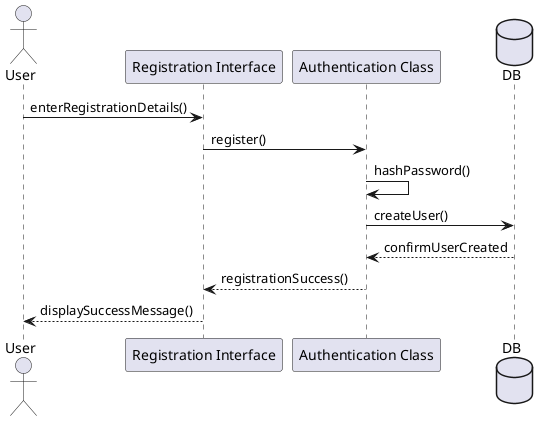 @startuml
actor User
participant "Registration Interface" as UI
participant "Authentication Class" as Auth
database DB

User -> UI : enterRegistrationDetails()
UI -> Auth : register()
Auth -> Auth : hashPassword()
Auth -> DB : createUser()
DB --> Auth : confirmUserCreated
Auth --> UI : registrationSuccess()
UI --> User : displaySuccessMessage()
@enduml

